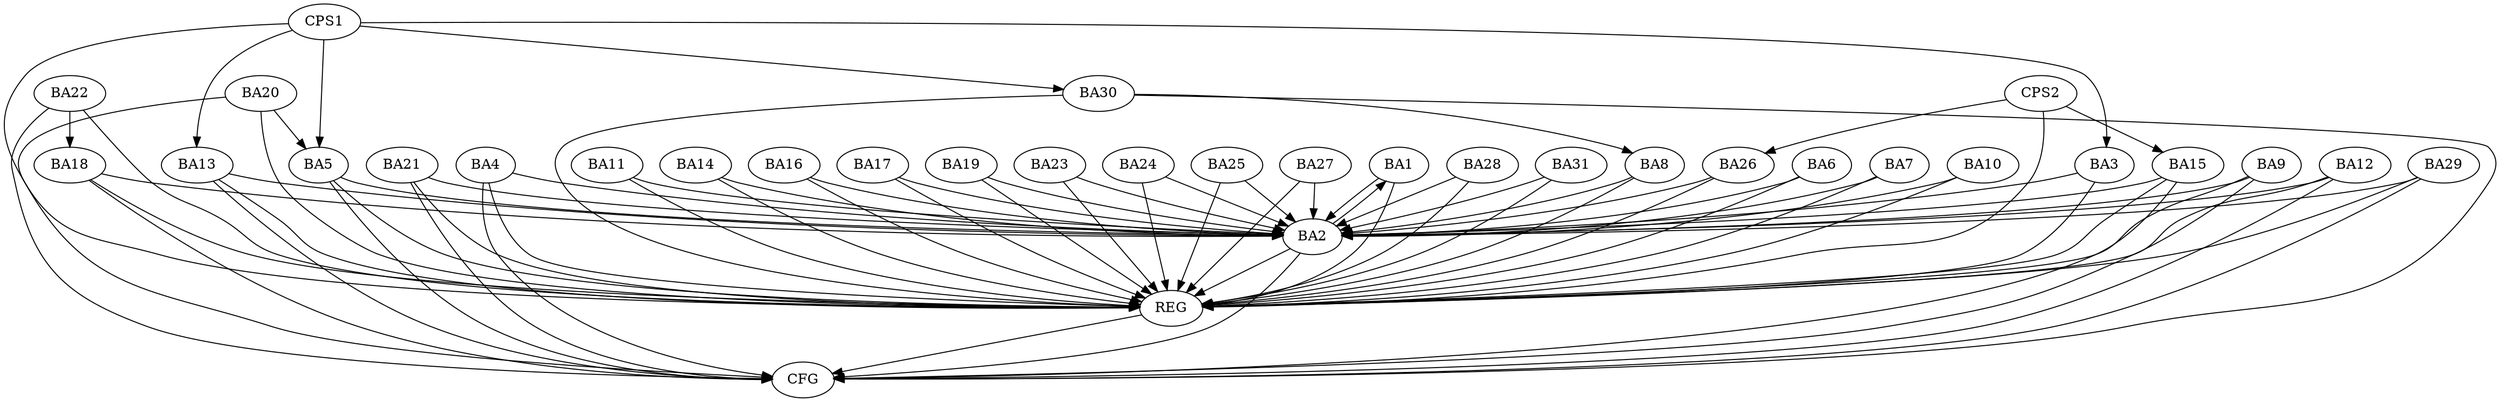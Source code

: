 strict digraph G {
  BA1 [ label="BA1" ];
  BA2 [ label="BA2" ];
  BA3 [ label="BA3" ];
  BA4 [ label="BA4" ];
  BA5 [ label="BA5" ];
  BA6 [ label="BA6" ];
  BA7 [ label="BA7" ];
  BA8 [ label="BA8" ];
  BA9 [ label="BA9" ];
  BA10 [ label="BA10" ];
  BA11 [ label="BA11" ];
  BA12 [ label="BA12" ];
  BA13 [ label="BA13" ];
  BA14 [ label="BA14" ];
  BA15 [ label="BA15" ];
  BA16 [ label="BA16" ];
  BA17 [ label="BA17" ];
  BA18 [ label="BA18" ];
  BA19 [ label="BA19" ];
  BA20 [ label="BA20" ];
  BA21 [ label="BA21" ];
  BA22 [ label="BA22" ];
  BA23 [ label="BA23" ];
  BA24 [ label="BA24" ];
  BA25 [ label="BA25" ];
  BA26 [ label="BA26" ];
  BA27 [ label="BA27" ];
  BA28 [ label="BA28" ];
  BA29 [ label="BA29" ];
  BA30 [ label="BA30" ];
  BA31 [ label="BA31" ];
  CPS1 [ label="CPS1" ];
  CPS2 [ label="CPS2" ];
  REG [ label="REG" ];
  CFG [ label="CFG" ];
  BA1 -> BA2;
  BA2 -> BA1;
  BA3 -> BA2;
  BA4 -> BA2;
  BA5 -> BA2;
  BA6 -> BA2;
  BA8 -> BA2;
  BA10 -> BA2;
  BA15 -> BA2;
  BA20 -> BA5;
  BA22 -> BA18;
  BA23 -> BA2;
  BA28 -> BA2;
  BA30 -> BA8;
  CPS1 -> BA5;
  CPS1 -> BA30;
  CPS1 -> BA13;
  CPS1 -> BA3;
  CPS2 -> BA15;
  CPS2 -> BA26;
  BA1 -> REG;
  BA2 -> REG;
  BA3 -> REG;
  BA4 -> REG;
  BA5 -> REG;
  BA6 -> REG;
  BA7 -> REG;
  BA8 -> REG;
  BA9 -> REG;
  BA10 -> REG;
  BA11 -> REG;
  BA12 -> REG;
  BA13 -> REG;
  BA14 -> REG;
  BA15 -> REG;
  BA16 -> REG;
  BA17 -> REG;
  BA18 -> REG;
  BA19 -> REG;
  BA20 -> REG;
  BA21 -> REG;
  BA22 -> REG;
  BA23 -> REG;
  BA24 -> REG;
  BA25 -> REG;
  BA26 -> REG;
  BA27 -> REG;
  BA28 -> REG;
  BA29 -> REG;
  BA30 -> REG;
  BA31 -> REG;
  CPS1 -> REG;
  CPS2 -> REG;
  BA4 -> CFG;
  BA30 -> CFG;
  BA12 -> CFG;
  BA2 -> CFG;
  BA13 -> CFG;
  BA22 -> CFG;
  BA15 -> CFG;
  BA29 -> CFG;
  BA9 -> CFG;
  BA21 -> CFG;
  BA5 -> CFG;
  BA20 -> CFG;
  BA18 -> CFG;
  REG -> CFG;
  BA25 -> BA2;
  BA13 -> BA2;
  BA21 -> BA2;
  BA26 -> BA2;
  BA12 -> BA2;
  BA17 -> BA2;
  BA27 -> BA2;
  BA9 -> BA2;
  BA11 -> BA2;
  BA31 -> BA2;
  BA16 -> BA2;
  BA18 -> BA2;
  BA7 -> BA2;
  BA29 -> BA2;
  BA19 -> BA2;
  BA14 -> BA2;
  BA24 -> BA2;
}
